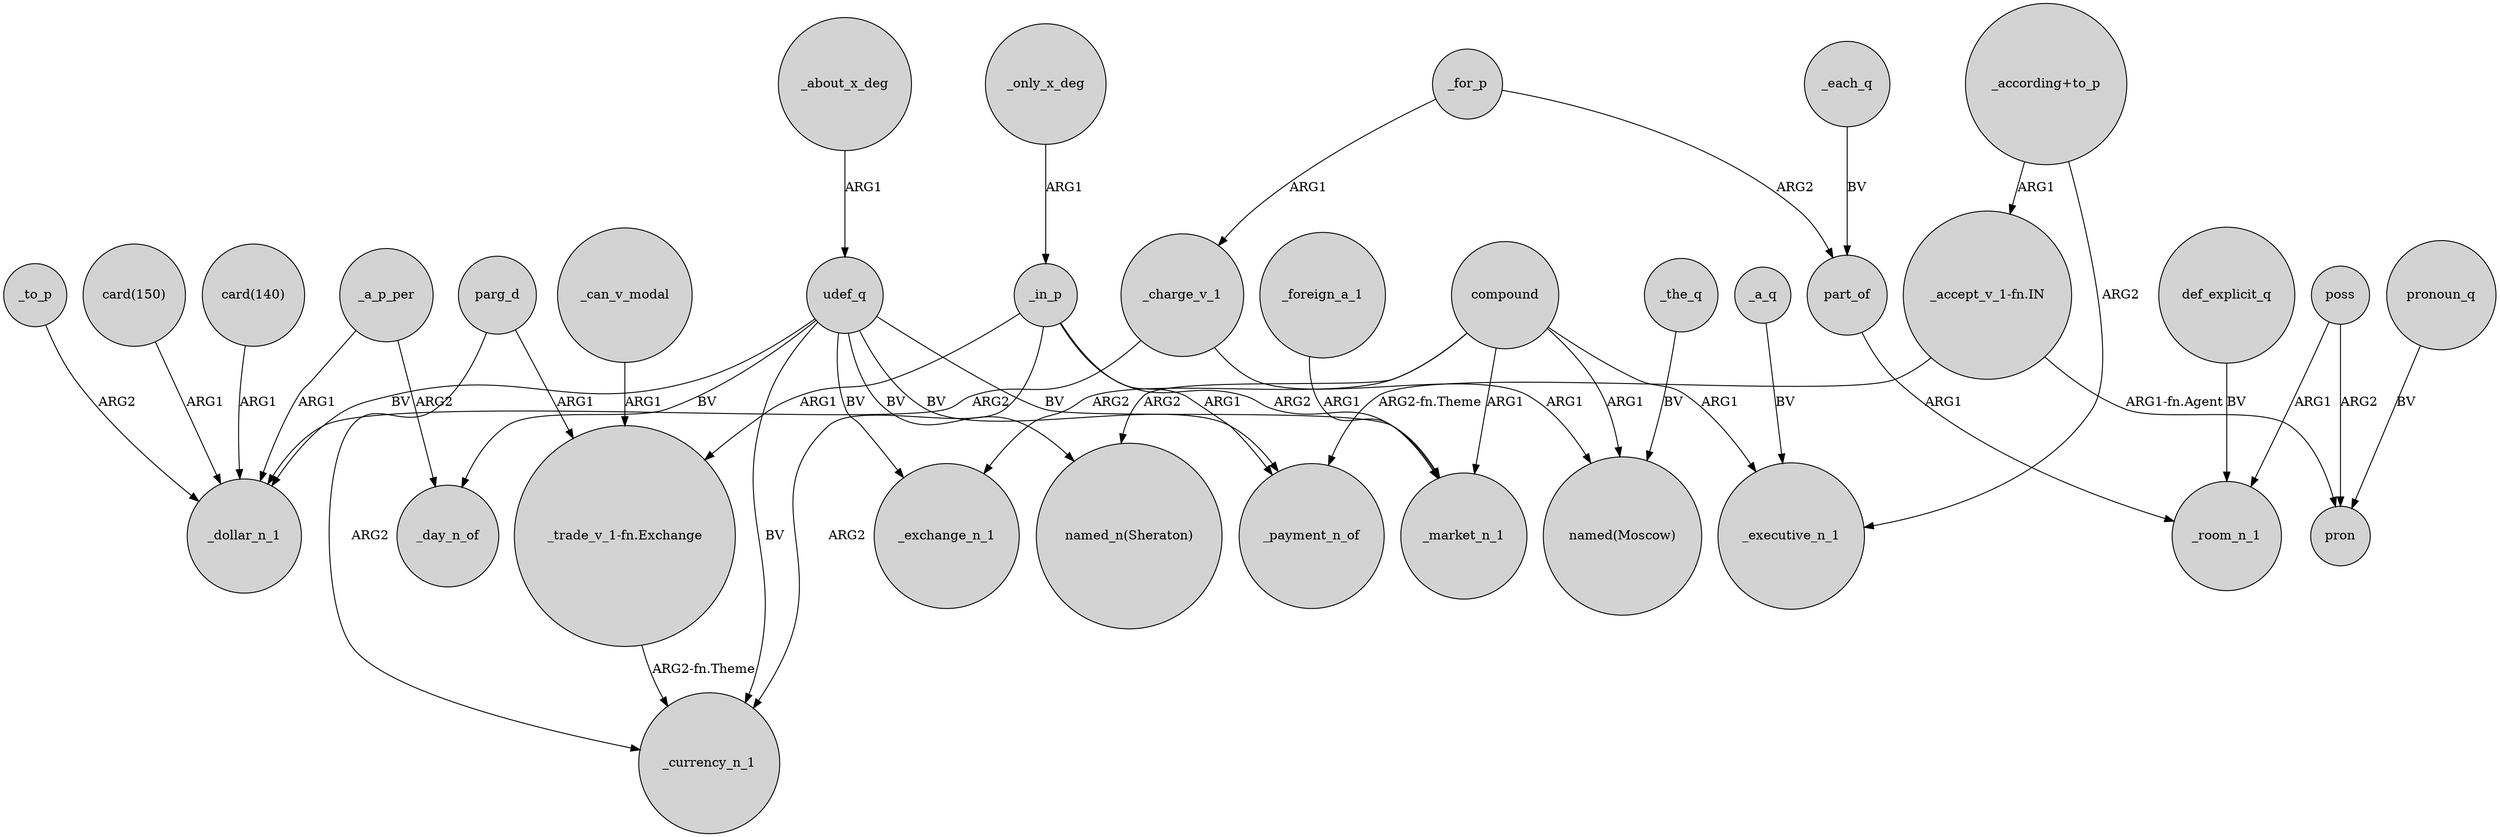 digraph {
	node [shape=circle style=filled]
	_to_p -> _dollar_n_1 [label=ARG2]
	_a_p_per -> _day_n_of [label=ARG2]
	poss -> pron [label=ARG2]
	poss -> _room_n_1 [label=ARG1]
	parg_d -> "_trade_v_1-fn.Exchange" [label=ARG1]
	"card(150)" -> _dollar_n_1 [label=ARG1]
	parg_d -> _currency_n_1 [label=ARG2]
	compound -> _executive_n_1 [label=ARG1]
	_in_p -> "_trade_v_1-fn.Exchange" [label=ARG1]
	udef_q -> _day_n_of [label=BV]
	udef_q -> _market_n_1 [label=BV]
	"_accept_v_1-fn.IN" -> pron [label="ARG1-fn.Agent"]
	_about_x_deg -> udef_q [label=ARG1]
	compound -> _exchange_n_1 [label=ARG2]
	udef_q -> _currency_n_1 [label=BV]
	udef_q -> _payment_n_of [label=BV]
	_a_p_per -> _dollar_n_1 [label=ARG1]
	_for_p -> part_of [label=ARG2]
	pronoun_q -> pron [label=BV]
	def_explicit_q -> _room_n_1 [label=BV]
	compound -> "named_n(Sheraton)" [label=ARG2]
	compound -> "named(Moscow)" [label=ARG1]
	_charge_v_1 -> "named(Moscow)" [label=ARG1]
	_for_p -> _charge_v_1 [label=ARG1]
	_in_p -> _currency_n_1 [label=ARG2]
	_only_x_deg -> _in_p [label=ARG1]
	_charge_v_1 -> _dollar_n_1 [label=ARG2]
	_each_q -> part_of [label=BV]
	"card(140)" -> _dollar_n_1 [label=ARG1]
	_in_p -> _payment_n_of [label=ARG1]
	_can_v_modal -> "_trade_v_1-fn.Exchange" [label=ARG1]
	"_accept_v_1-fn.IN" -> _payment_n_of [label="ARG2-fn.Theme"]
	_in_p -> _market_n_1 [label=ARG2]
	_foreign_a_1 -> _market_n_1 [label=ARG1]
	udef_q -> "named_n(Sheraton)" [label=BV]
	compound -> _market_n_1 [label=ARG1]
	"_according+to_p" -> _executive_n_1 [label=ARG2]
	udef_q -> _exchange_n_1 [label=BV]
	_the_q -> "named(Moscow)" [label=BV]
	_a_q -> _executive_n_1 [label=BV]
	"_trade_v_1-fn.Exchange" -> _currency_n_1 [label="ARG2-fn.Theme"]
	part_of -> _room_n_1 [label=ARG1]
	udef_q -> _dollar_n_1 [label=BV]
	"_according+to_p" -> "_accept_v_1-fn.IN" [label=ARG1]
}
